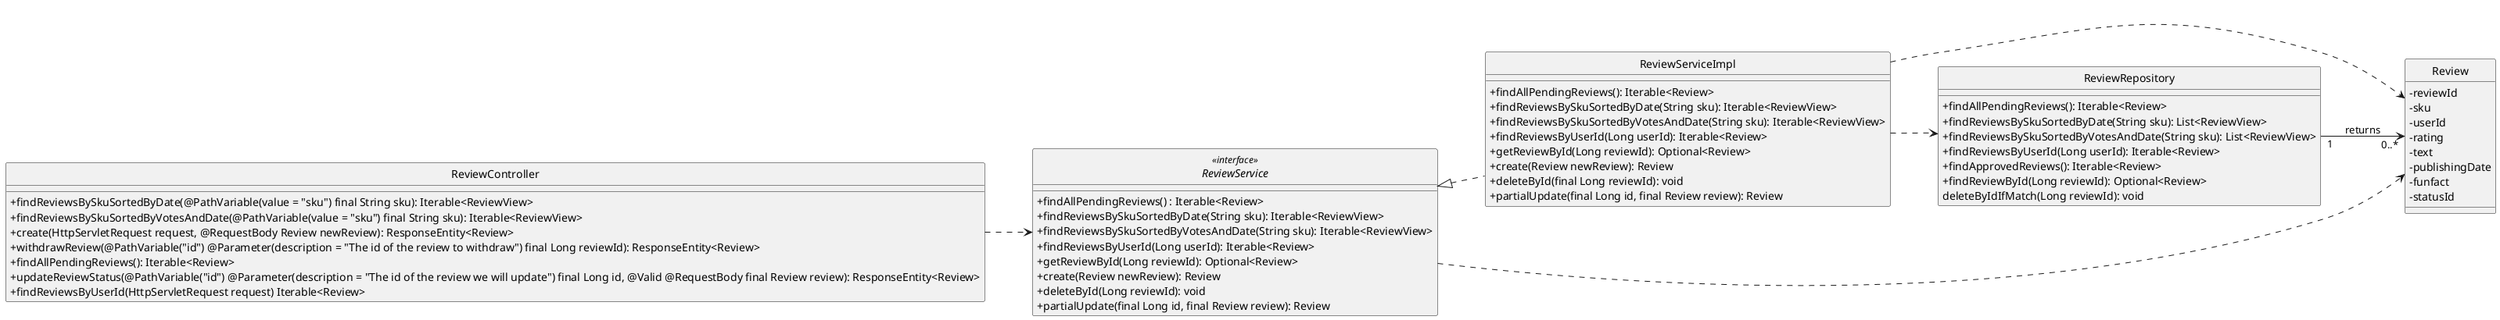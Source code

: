 @startuml
'https://plantuml.com/class-diagram

left to right direction
hide circle
skinparam classAttributeIconSize 0


class ReviewController {
    +findReviewsBySkuSortedByDate(@PathVariable(value = "sku") final String sku): Iterable<ReviewView>
    +findReviewsBySkuSortedByVotesAndDate(@PathVariable(value = "sku") final String sku): Iterable<ReviewView>
    +create(HttpServletRequest request, @RequestBody Review newReview): ResponseEntity<Review>
    +withdrawReview(@PathVariable("id") @Parameter(description = "The id of the review to withdraw") final Long reviewId): ResponseEntity<Review>
    +findAllPendingReviews(): Iterable<Review>
    +updateReviewStatus(@PathVariable("id") @Parameter(description = "The id of the review we will update") final Long id, @Valid @RequestBody final Review review): ResponseEntity<Review>
    +findReviewsByUserId(HttpServletRequest request) Iterable<Review>
}

interface ReviewService <<interface>> {
    +findAllPendingReviews() : Iterable<Review>
    +findReviewsBySkuSortedByDate(String sku): Iterable<ReviewView>
    +findReviewsBySkuSortedByVotesAndDate(String sku): Iterable<ReviewView>
    +findReviewsByUserId(Long userId): Iterable<Review>
    +getReviewById(Long reviewId): Optional<Review>
    +create(Review newReview): Review
    +deleteById(Long reviewId): void
    +partialUpdate(final Long id, final Review review): Review
}

class ReviewServiceImpl{
    +findAllPendingReviews(): Iterable<Review>
    +findReviewsBySkuSortedByDate(String sku): Iterable<ReviewView>
    +findReviewsBySkuSortedByVotesAndDate(String sku): Iterable<ReviewView>
    +findReviewsByUserId(Long userId): Iterable<Review>
    +getReviewById(Long reviewId): Optional<Review>
    +create(Review newReview): Review
    +deleteById(final Long reviewId): void
    +partialUpdate(final Long id, final Review review): Review
}

class Review {
     - reviewId
     - sku
     - userId
     - rating
     - text
     - publishingDate
     - funfact
     - statusId
}

class ReviewRepository {
    +findAllPendingReviews(): Iterable<Review>
    +findReviewsBySkuSortedByDate(String sku): List<ReviewView>
    +findReviewsBySkuSortedByVotesAndDate(String sku): List<ReviewView>
    +findReviewsByUserId(Long userId): Iterable<Review>
    +findApprovedReviews(): Iterable<Review>
    +findReviewById(Long reviewId): Optional<Review>
    deleteByIdIfMatch(Long reviewId): void
}

ReviewRepository "1" --> "0..*" Review:  returns

ReviewController ..> ReviewService
ReviewServiceImpl ..> ReviewRepository
ReviewServiceImpl ..> Review
ReviewService ..> Review

ReviewServiceImpl .up.|> ReviewService


@enduml